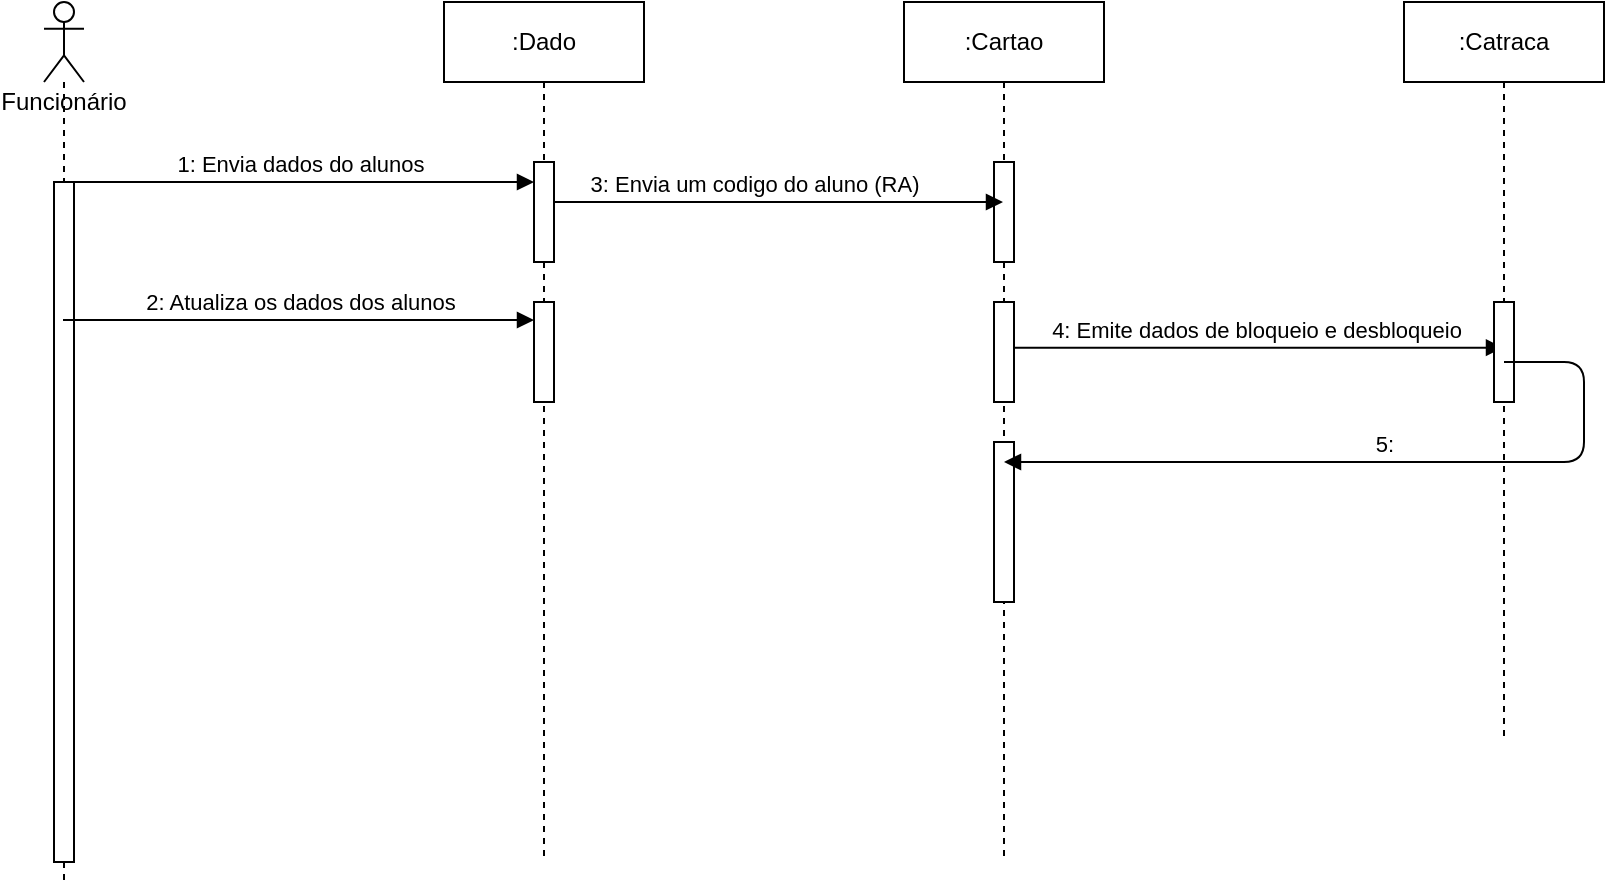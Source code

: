 <mxfile version="13.9.1" type="github">
  <diagram id="sJmJqWJVJdlw4mypusqy" name="Page-1">
    <mxGraphModel dx="1267" dy="543" grid="1" gridSize="10" guides="1" tooltips="1" connect="1" arrows="1" fold="1" page="1" pageScale="1" pageWidth="1169" pageHeight="827" math="0" shadow="0">
      <root>
        <mxCell id="0" />
        <mxCell id="1" parent="0" />
        <mxCell id="Jt-R9U7Ucblp3WmaqdIi-14" value="4: Emite dados de bloqueio e desbloqueio" style="html=1;verticalAlign=bottom;endArrow=block;exitX=0.51;exitY=0.402;exitDx=0;exitDy=0;exitPerimeter=0;" parent="1" source="Jt-R9U7Ucblp3WmaqdIi-8" target="Jt-R9U7Ucblp3WmaqdIi-13" edge="1">
          <mxGeometry width="80" relative="1" as="geometry">
            <mxPoint x="585" y="210" as="sourcePoint" />
            <mxPoint x="721.5" y="210" as="targetPoint" />
            <Array as="points" />
          </mxGeometry>
        </mxCell>
        <mxCell id="Jt-R9U7Ucblp3WmaqdIi-4" value="1: Envia dados do alunos" style="html=1;verticalAlign=bottom;endArrow=block;" parent="1" source="Jt-R9U7Ucblp3WmaqdIi-1" target="Jt-R9U7Ucblp3WmaqdIi-5" edge="1">
          <mxGeometry width="80" relative="1" as="geometry">
            <mxPoint x="120" y="150" as="sourcePoint" />
            <mxPoint x="220" y="130" as="targetPoint" />
            <Array as="points">
              <mxPoint x="180" y="130" />
            </Array>
          </mxGeometry>
        </mxCell>
        <mxCell id="Jt-R9U7Ucblp3WmaqdIi-3" value=":Dado" style="shape=umlLifeline;perimeter=lifelinePerimeter;whiteSpace=wrap;html=1;container=1;collapsible=0;recursiveResize=0;outlineConnect=0;" parent="1" vertex="1">
          <mxGeometry x="280" y="40" width="100" height="430" as="geometry" />
        </mxCell>
        <mxCell id="Jt-R9U7Ucblp3WmaqdIi-5" value="" style="html=1;points=[];perimeter=orthogonalPerimeter;" parent="Jt-R9U7Ucblp3WmaqdIi-3" vertex="1">
          <mxGeometry x="45" y="80" width="10" height="50" as="geometry" />
        </mxCell>
        <mxCell id="Jt-R9U7Ucblp3WmaqdIi-7" value="" style="html=1;points=[];perimeter=orthogonalPerimeter;" parent="Jt-R9U7Ucblp3WmaqdIi-3" vertex="1">
          <mxGeometry x="45" y="150" width="10" height="50" as="geometry" />
        </mxCell>
        <mxCell id="Jt-R9U7Ucblp3WmaqdIi-1" value="Funcionário" style="shape=umlLifeline;participant=umlActor;perimeter=lifelinePerimeter;whiteSpace=wrap;html=1;container=1;collapsible=0;recursiveResize=0;verticalAlign=top;spacingTop=36;outlineConnect=0;" parent="1" vertex="1">
          <mxGeometry x="80" y="40" width="20" height="440" as="geometry" />
        </mxCell>
        <mxCell id="Jt-R9U7Ucblp3WmaqdIi-2" value="" style="html=1;points=[];perimeter=orthogonalPerimeter;" parent="Jt-R9U7Ucblp3WmaqdIi-1" vertex="1">
          <mxGeometry x="5" y="90" width="10" height="340" as="geometry" />
        </mxCell>
        <mxCell id="Jt-R9U7Ucblp3WmaqdIi-6" value="2: Atualiza os dados dos alunos" style="html=1;verticalAlign=bottom;endArrow=block;" parent="1" edge="1">
          <mxGeometry width="80" relative="1" as="geometry">
            <mxPoint x="89.5" y="199" as="sourcePoint" />
            <mxPoint x="325" y="199" as="targetPoint" />
            <Array as="points">
              <mxPoint x="180" y="199" />
            </Array>
          </mxGeometry>
        </mxCell>
        <mxCell id="Jt-R9U7Ucblp3WmaqdIi-8" value="&lt;div&gt;:Cartao&lt;/div&gt;" style="shape=umlLifeline;perimeter=lifelinePerimeter;whiteSpace=wrap;html=1;container=1;collapsible=0;recursiveResize=0;outlineConnect=0;" parent="1" vertex="1">
          <mxGeometry x="510" y="40" width="100" height="430" as="geometry" />
        </mxCell>
        <mxCell id="Jt-R9U7Ucblp3WmaqdIi-9" value="" style="html=1;points=[];perimeter=orthogonalPerimeter;" parent="Jt-R9U7Ucblp3WmaqdIi-8" vertex="1">
          <mxGeometry x="45" y="80" width="10" height="50" as="geometry" />
        </mxCell>
        <mxCell id="Jt-R9U7Ucblp3WmaqdIi-10" value="" style="html=1;points=[];perimeter=orthogonalPerimeter;" parent="Jt-R9U7Ucblp3WmaqdIi-8" vertex="1">
          <mxGeometry x="45" y="150" width="10" height="50" as="geometry" />
        </mxCell>
        <mxCell id="Jt-R9U7Ucblp3WmaqdIi-16" value="" style="html=1;points=[];perimeter=orthogonalPerimeter;" parent="Jt-R9U7Ucblp3WmaqdIi-8" vertex="1">
          <mxGeometry x="45" y="220" width="10" height="80" as="geometry" />
        </mxCell>
        <mxCell id="Jt-R9U7Ucblp3WmaqdIi-12" value="3: Envia um codigo do aluno (RA)" style="html=1;verticalAlign=bottom;endArrow=block;" parent="1" target="Jt-R9U7Ucblp3WmaqdIi-8" edge="1">
          <mxGeometry width="80" relative="1" as="geometry">
            <mxPoint x="351" y="140" as="sourcePoint" />
            <mxPoint x="495.5" y="140" as="targetPoint" />
            <Array as="points">
              <mxPoint x="330" y="140" />
            </Array>
          </mxGeometry>
        </mxCell>
        <mxCell id="Jt-R9U7Ucblp3WmaqdIi-13" value=":Catraca" style="shape=umlLifeline;perimeter=lifelinePerimeter;whiteSpace=wrap;html=1;container=1;collapsible=0;recursiveResize=0;outlineConnect=0;" parent="1" vertex="1">
          <mxGeometry x="760" y="40" width="100" height="370" as="geometry" />
        </mxCell>
        <mxCell id="Jt-R9U7Ucblp3WmaqdIi-15" value="" style="html=1;points=[];perimeter=orthogonalPerimeter;" parent="Jt-R9U7Ucblp3WmaqdIi-13" vertex="1">
          <mxGeometry x="45" y="150" width="10" height="50" as="geometry" />
        </mxCell>
        <mxCell id="gciB_Id87dPa8qDstbcZ-1" value="5: " style="html=1;verticalAlign=bottom;endArrow=block;" edge="1" parent="1" source="Jt-R9U7Ucblp3WmaqdIi-13" target="Jt-R9U7Ucblp3WmaqdIi-8">
          <mxGeometry width="80" relative="1" as="geometry">
            <mxPoint x="540" y="280" as="sourcePoint" />
            <mxPoint x="620" y="280" as="targetPoint" />
            <Array as="points">
              <mxPoint x="850" y="220" />
              <mxPoint x="850" y="270" />
            </Array>
          </mxGeometry>
        </mxCell>
      </root>
    </mxGraphModel>
  </diagram>
</mxfile>
